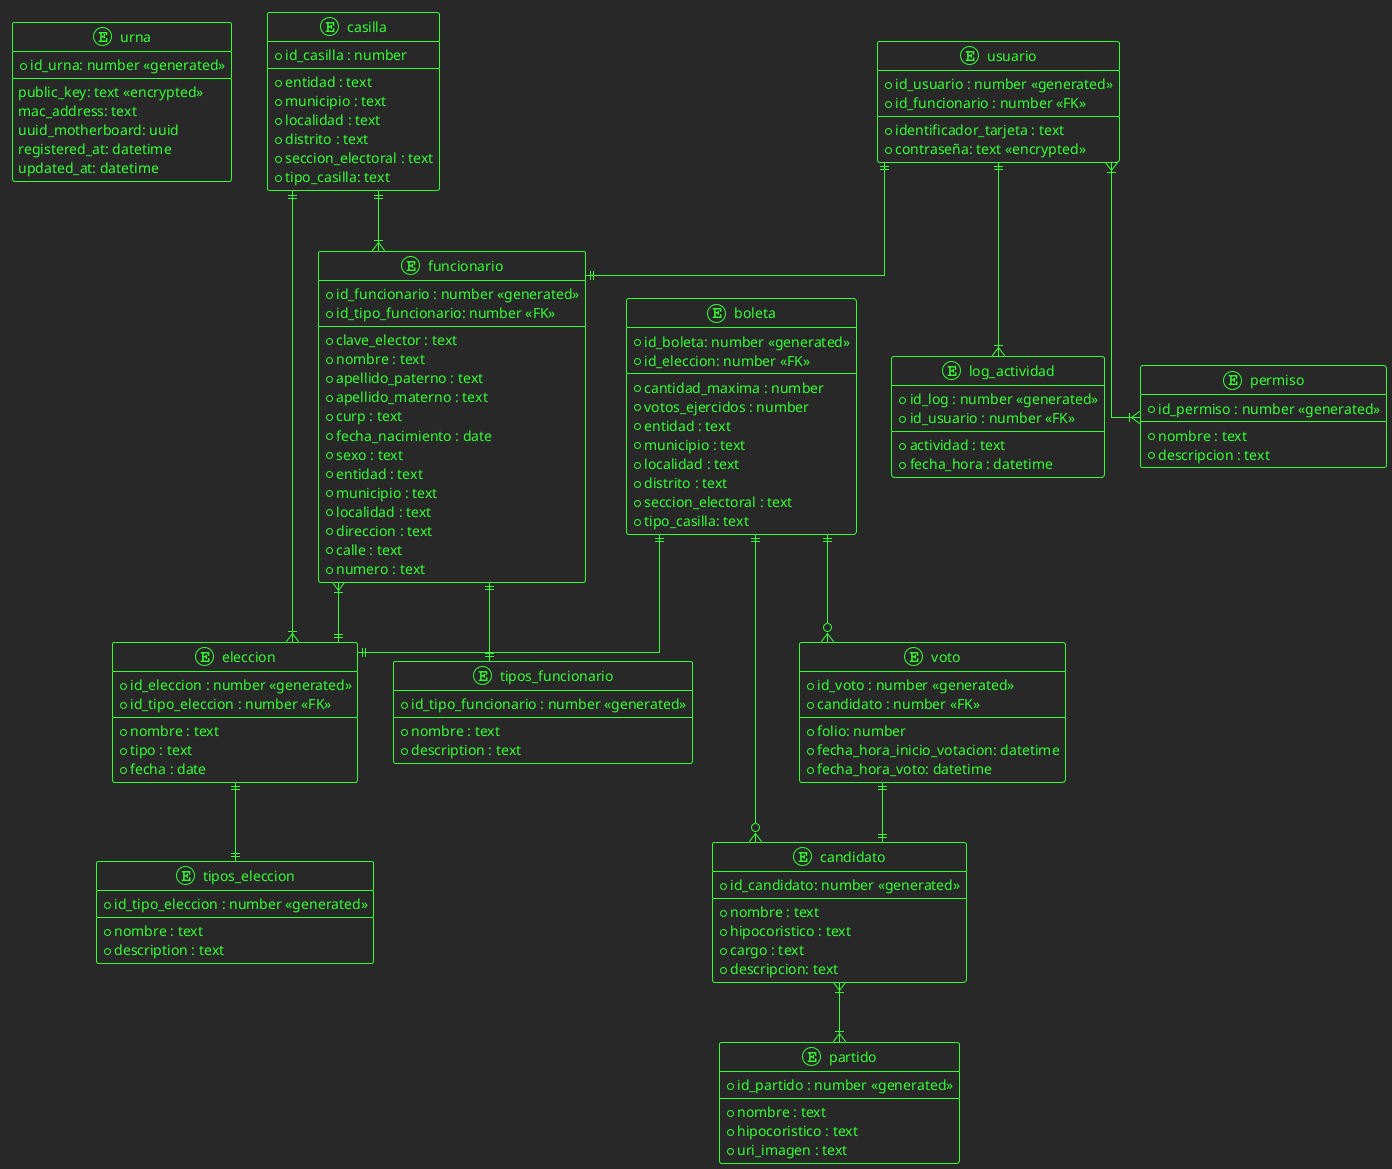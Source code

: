 @startuml

!theme crt-green

skinparam linetype ortho

entity urna {
    * id_urna: number <<generated>>
    --
    public_key: text <<encrypted>>
    mac_address: text
    uuid_motherboard: uuid
    registered_at: datetime
    updated_at: datetime
}

entity casilla{
    * id_casilla : number
    --
    * entidad : text
    * municipio : text
    * localidad : text
    * distrito : text
    * seccion_electoral : text
    * tipo_casilla: text
}

entity usuario{
    * id_usuario : number <<generated>>
    * id_funcionario : number <<FK>>
    --
    * identificador_tarjeta : text
    * contraseña: text <<encrypted>>
}

entity permiso{
    * id_permiso : number <<generated>>
    --
    * nombre : text
    * descripcion : text
}

entity funcionario{
    * id_funcionario : number <<generated>>
    * id_tipo_funcionario: number <<FK>>
    --
    * clave_elector : text
    * nombre : text
    * apellido_paterno : text
    * apellido_materno : text
    * curp : text
    * fecha_nacimiento : date
    * sexo : text
    * entidad : text
    * municipio : text
    * localidad : text
    * direccion : text
    * calle : text
    * numero : text
}

entity tipos_funcionario{
    * id_tipo_funcionario : number <<generated>>
    --
    * nombre : text
    * description : text
}

entity eleccion {
    * id_eleccion : number <<generated>>
    * id_tipo_eleccion : number <<FK>>
    --
    * nombre : text
    * tipo : text        
    * fecha : date
}

entity tipos_eleccion{
    * id_tipo_eleccion : number <<generated>>
    --
    * nombre : text
    * description : text
}


entity boleta{
    * id_boleta: number <<generated>>
    * id_eleccion: number <<FK>>
    --
    * cantidad_maxima : number
    * votos_ejercidos : number
    * entidad : text
    * municipio : text
    * localidad : text
    * distrito : text
    * seccion_electoral : text
    * tipo_casilla: text
}

entity voto{
    * id_voto : number <<generated>>
    * candidato : number <<FK>>
    --
    * folio: number
    * fecha_hora_inicio_votacion: datetime
    * fecha_hora_voto: datetime
}

entity candidato{
    * id_candidato: number <<generated>>
    --
    * nombre : text
    * hipocoristico : text
    * cargo : text
    * descripcion: text
}

entity partido{
    * id_partido : number <<generated>>
    --
    * nombre : text
    * hipocoristico : text
    * uri_imagen : text
}

entity log_actividad{
    * id_log : number <<generated>>
    * id_usuario : number <<FK>>
    --
    * actividad : text
    * fecha_hora : datetime
}

usuario }|--|{ permiso
usuario ||--|| funcionario
funcionario ||--|| tipos_funcionario
funcionario }|--|| eleccion
eleccion ||--|| tipos_eleccion
boleta ||--|| eleccion
boleta ||--o{ candidato
boleta ||--o{ voto
voto ||--|| candidato
candidato }|--|{ partido
casilla ||--|{ funcionario
casilla ||--|{ eleccion
usuario ||--|{ log_actividad

@enduml
